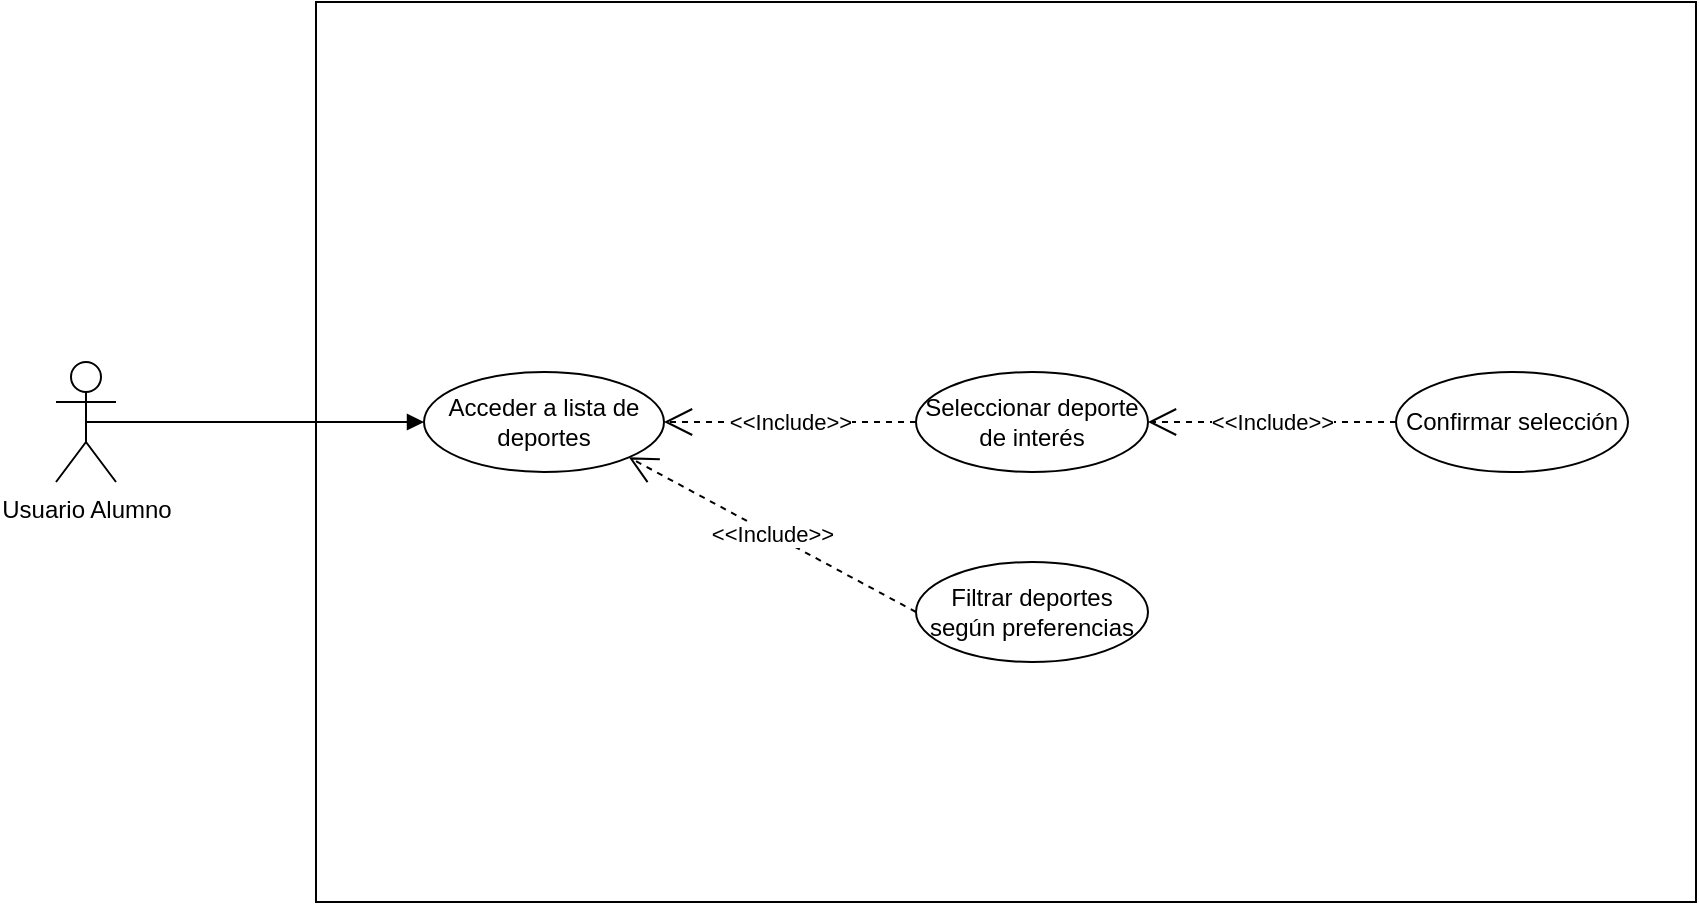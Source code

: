 <mxfile version="24.7.10">
  <diagram name="Página-1" id="ngEzfWieD35VxMDuVOEY">
    <mxGraphModel grid="1" page="1" gridSize="10" guides="1" tooltips="1" connect="1" arrows="1" fold="1" pageScale="1" pageWidth="827" pageHeight="1169" math="0" shadow="0">
      <root>
        <mxCell id="0" />
        <mxCell id="1" parent="0" />
        <mxCell id="pgjugyTepV1HauuHTygp-3" value="" style="rounded=0;whiteSpace=wrap;html=1;" vertex="1" parent="1">
          <mxGeometry x="240" width="690" height="450" as="geometry" />
        </mxCell>
        <mxCell id="pgjugyTepV1HauuHTygp-2" value="Usuario Alumno" style="shape=umlActor;verticalLabelPosition=bottom;verticalAlign=top;html=1;outlineConnect=0;" vertex="1" parent="1">
          <mxGeometry x="110" y="180" width="30" height="60" as="geometry" />
        </mxCell>
        <mxCell id="pgjugyTepV1HauuHTygp-9" value="Acceder a lista de deportes" style="ellipse;whiteSpace=wrap;html=1;" vertex="1" parent="1">
          <mxGeometry x="294" y="185" width="120" height="50" as="geometry" />
        </mxCell>
        <mxCell id="M1lmpKK5h413PBq077mP-3" value="" style="endArrow=block;endFill=1;html=1;edgeStyle=orthogonalEdgeStyle;align=left;verticalAlign=top;rounded=0;exitX=0.5;exitY=0.5;exitDx=0;exitDy=0;exitPerimeter=0;entryX=0;entryY=0.5;entryDx=0;entryDy=0;" edge="1" parent="1" source="pgjugyTepV1HauuHTygp-2" target="pgjugyTepV1HauuHTygp-9">
          <mxGeometry x="-1" relative="1" as="geometry">
            <mxPoint x="160" y="220" as="sourcePoint" />
            <mxPoint x="320" y="220" as="targetPoint" />
          </mxGeometry>
        </mxCell>
        <mxCell id="M1lmpKK5h413PBq077mP-5" value="Seleccionar deporte de interés" style="ellipse;whiteSpace=wrap;html=1;" vertex="1" parent="1">
          <mxGeometry x="540" y="185" width="116" height="50" as="geometry" />
        </mxCell>
        <mxCell id="M1lmpKK5h413PBq077mP-7" value="&amp;lt;&amp;lt;Include&amp;gt;&amp;gt;" style="endArrow=open;endSize=12;dashed=1;html=1;rounded=0;exitX=0;exitY=0.5;exitDx=0;exitDy=0;entryX=1;entryY=0.5;entryDx=0;entryDy=0;" edge="1" parent="1" source="M1lmpKK5h413PBq077mP-5" target="pgjugyTepV1HauuHTygp-9">
          <mxGeometry width="160" relative="1" as="geometry">
            <mxPoint x="330" y="200" as="sourcePoint" />
            <mxPoint x="490" y="200" as="targetPoint" />
          </mxGeometry>
        </mxCell>
        <mxCell id="M1lmpKK5h413PBq077mP-11" value="Filtrar deportes según preferencias" style="ellipse;whiteSpace=wrap;html=1;" vertex="1" parent="1">
          <mxGeometry x="540" y="280" width="116" height="50" as="geometry" />
        </mxCell>
        <mxCell id="M1lmpKK5h413PBq077mP-12" value="Confirmar selección" style="ellipse;whiteSpace=wrap;html=1;" vertex="1" parent="1">
          <mxGeometry x="780" y="185" width="116" height="50" as="geometry" />
        </mxCell>
        <mxCell id="M1lmpKK5h413PBq077mP-14" value="&amp;lt;&amp;lt;Include&amp;gt;&amp;gt;" style="endArrow=open;endSize=12;dashed=1;html=1;rounded=0;exitX=0;exitY=0.5;exitDx=0;exitDy=0;entryX=1;entryY=0.5;entryDx=0;entryDy=0;" edge="1" parent="1" source="M1lmpKK5h413PBq077mP-12" target="M1lmpKK5h413PBq077mP-5">
          <mxGeometry width="160" relative="1" as="geometry">
            <mxPoint x="766" y="260" as="sourcePoint" />
            <mxPoint x="640" y="260" as="targetPoint" />
          </mxGeometry>
        </mxCell>
        <mxCell id="M1lmpKK5h413PBq077mP-15" value="&amp;lt;&amp;lt;Include&amp;gt;&amp;gt;" style="endArrow=open;endSize=12;dashed=1;html=1;rounded=0;exitX=0;exitY=0.5;exitDx=0;exitDy=0;entryX=1;entryY=1;entryDx=0;entryDy=0;" edge="1" parent="1" source="M1lmpKK5h413PBq077mP-11" target="pgjugyTepV1HauuHTygp-9">
          <mxGeometry width="160" relative="1" as="geometry">
            <mxPoint x="560" y="230" as="sourcePoint" />
            <mxPoint x="434" y="230" as="targetPoint" />
          </mxGeometry>
        </mxCell>
      </root>
    </mxGraphModel>
  </diagram>
</mxfile>
